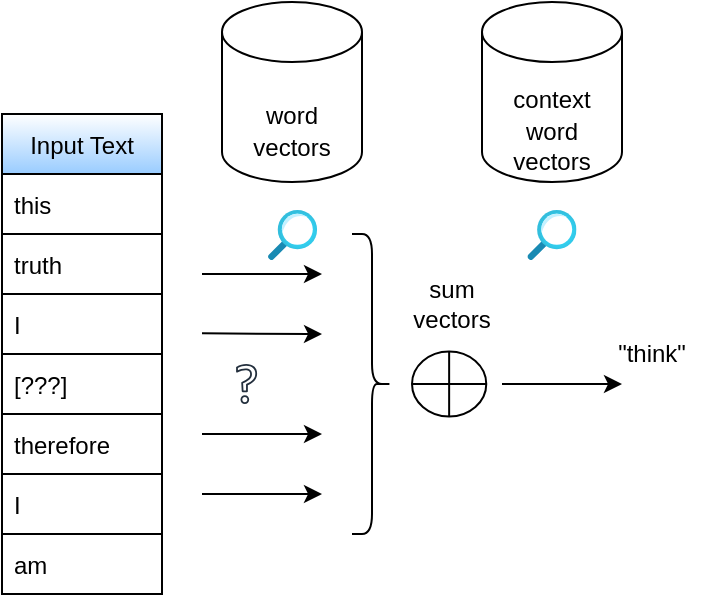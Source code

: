 <mxfile version="17.4.4" type="device"><diagram id="tBXT0TnDN2-sdLKGNUam" name="Page-1"><mxGraphModel dx="453" dy="602" grid="1" gridSize="10" guides="1" tooltips="1" connect="1" arrows="1" fold="1" page="1" pageScale="1" pageWidth="850" pageHeight="1100" math="0" shadow="0"><root><mxCell id="0"/><mxCell id="1" parent="0"/><mxCell id="GEpMGnH0aLE-mK1SaBBJ-3" value="Input Text" style="swimlane;fontStyle=0;childLayout=stackLayout;horizontal=1;startSize=30;horizontalStack=0;resizeParent=1;resizeParentMax=0;resizeLast=0;collapsible=1;marginBottom=0;gradientColor=#99CCFF;" vertex="1" parent="1"><mxGeometry x="70" y="190" width="80" height="240" as="geometry"/></mxCell><mxCell id="GEpMGnH0aLE-mK1SaBBJ-14" value="this" style="text;strokeColor=default;fillColor=none;align=left;verticalAlign=middle;spacingLeft=4;spacingRight=4;overflow=hidden;points=[[0,0.5],[1,0.5]];portConstraint=eastwest;rotatable=0;" vertex="1" parent="GEpMGnH0aLE-mK1SaBBJ-3"><mxGeometry y="30" width="80" height="30" as="geometry"/></mxCell><mxCell id="GEpMGnH0aLE-mK1SaBBJ-15" value="truth" style="text;strokeColor=default;fillColor=none;align=left;verticalAlign=middle;spacingLeft=4;spacingRight=4;overflow=hidden;points=[[0,0.5],[1,0.5]];portConstraint=eastwest;rotatable=0;" vertex="1" parent="GEpMGnH0aLE-mK1SaBBJ-3"><mxGeometry y="60" width="80" height="30" as="geometry"/></mxCell><mxCell id="GEpMGnH0aLE-mK1SaBBJ-4" value="I" style="text;strokeColor=default;fillColor=none;align=left;verticalAlign=middle;spacingLeft=4;spacingRight=4;overflow=hidden;points=[[0,0.5],[1,0.5]];portConstraint=eastwest;rotatable=0;" vertex="1" parent="GEpMGnH0aLE-mK1SaBBJ-3"><mxGeometry y="90" width="80" height="30" as="geometry"/></mxCell><mxCell id="GEpMGnH0aLE-mK1SaBBJ-5" value="[???]" style="text;strokeColor=default;fillColor=none;align=left;verticalAlign=middle;spacingLeft=4;spacingRight=4;overflow=hidden;points=[[0,0.5],[1,0.5]];portConstraint=eastwest;rotatable=0;" vertex="1" parent="GEpMGnH0aLE-mK1SaBBJ-3"><mxGeometry y="120" width="80" height="30" as="geometry"/></mxCell><mxCell id="GEpMGnH0aLE-mK1SaBBJ-6" value="therefore" style="text;strokeColor=default;fillColor=none;align=left;verticalAlign=middle;spacingLeft=4;spacingRight=4;overflow=hidden;points=[[0,0.5],[1,0.5]];portConstraint=eastwest;rotatable=0;" vertex="1" parent="GEpMGnH0aLE-mK1SaBBJ-3"><mxGeometry y="150" width="80" height="30" as="geometry"/></mxCell><mxCell id="GEpMGnH0aLE-mK1SaBBJ-8" value="I" style="text;strokeColor=default;fillColor=none;align=left;verticalAlign=middle;spacingLeft=4;spacingRight=4;overflow=hidden;points=[[0,0.5],[1,0.5]];portConstraint=eastwest;rotatable=0;" vertex="1" parent="GEpMGnH0aLE-mK1SaBBJ-3"><mxGeometry y="180" width="80" height="30" as="geometry"/></mxCell><mxCell id="GEpMGnH0aLE-mK1SaBBJ-7" value="am" style="text;strokeColor=default;fillColor=none;align=left;verticalAlign=middle;spacingLeft=4;spacingRight=4;overflow=hidden;points=[[0,0.5],[1,0.5]];portConstraint=eastwest;rotatable=0;" vertex="1" parent="GEpMGnH0aLE-mK1SaBBJ-3"><mxGeometry y="210" width="80" height="30" as="geometry"/></mxCell><mxCell id="GEpMGnH0aLE-mK1SaBBJ-12" value="" style="shape=orEllipse;perimeter=ellipsePerimeter;whiteSpace=wrap;html=1;backgroundOutline=1;strokeColor=default;gradientColor=none;" vertex="1" parent="1"><mxGeometry x="275" y="308.75" width="37.14" height="32.5" as="geometry"/></mxCell><mxCell id="GEpMGnH0aLE-mK1SaBBJ-13" value="" style="shape=curlyBracket;whiteSpace=wrap;html=1;rounded=1;flipH=1;strokeColor=default;gradientColor=none;" vertex="1" parent="1"><mxGeometry x="245" y="250" width="20" height="150" as="geometry"/></mxCell><mxCell id="GEpMGnH0aLE-mK1SaBBJ-16" value="sum&lt;br&gt;vectors" style="text;html=1;strokeColor=none;fillColor=none;align=center;verticalAlign=middle;whiteSpace=wrap;rounded=0;" vertex="1" parent="1"><mxGeometry x="265" y="270" width="60" height="30" as="geometry"/></mxCell><mxCell id="GEpMGnH0aLE-mK1SaBBJ-17" value="" style="shape=cylinder3;whiteSpace=wrap;html=1;boundedLbl=1;backgroundOutline=1;size=15;strokeColor=default;gradientColor=none;" vertex="1" parent="1"><mxGeometry x="310" y="134" width="70" height="90" as="geometry"/></mxCell><mxCell id="GEpMGnH0aLE-mK1SaBBJ-1" value="&lt;p style=&quot;line-height: 1.3&quot;&gt;context&lt;br&gt;word vectors&lt;/p&gt;" style="text;html=1;strokeColor=none;fillColor=none;align=center;verticalAlign=middle;whiteSpace=wrap;rounded=0;" vertex="1" parent="1"><mxGeometry x="315" y="184" width="60" height="30" as="geometry"/></mxCell><mxCell id="GEpMGnH0aLE-mK1SaBBJ-21" value="" style="endArrow=classic;html=1;rounded=0;entryX=0.25;entryY=1;entryDx=0;entryDy=0;" edge="1" parent="1" target="GEpMGnH0aLE-mK1SaBBJ-22"><mxGeometry width="50" height="50" relative="1" as="geometry"><mxPoint x="320" y="325" as="sourcePoint"/><mxPoint x="400" y="324.83" as="targetPoint"/></mxGeometry></mxCell><mxCell id="GEpMGnH0aLE-mK1SaBBJ-22" value="&quot;think&quot;" style="text;html=1;strokeColor=none;fillColor=none;align=center;verticalAlign=middle;whiteSpace=wrap;rounded=0;" vertex="1" parent="1"><mxGeometry x="365" y="295" width="60" height="30" as="geometry"/></mxCell><mxCell id="GEpMGnH0aLE-mK1SaBBJ-23" value="" style="aspect=fixed;html=1;points=[];align=center;image;fontSize=12;image=img/lib/azure2/general/Search.svg;strokeColor=default;gradientColor=none;" vertex="1" parent="1"><mxGeometry x="332.69" y="238" width="24.62" height="25" as="geometry"/></mxCell><mxCell id="GEpMGnH0aLE-mK1SaBBJ-25" value="" style="shape=cylinder3;whiteSpace=wrap;html=1;boundedLbl=1;backgroundOutline=1;size=15;strokeColor=default;gradientColor=none;" vertex="1" parent="1"><mxGeometry x="180" y="134" width="70" height="90" as="geometry"/></mxCell><mxCell id="GEpMGnH0aLE-mK1SaBBJ-26" value="&lt;p style=&quot;line-height: 1.3&quot;&gt;word vectors&lt;/p&gt;" style="text;html=1;strokeColor=none;fillColor=none;align=center;verticalAlign=middle;whiteSpace=wrap;rounded=0;" vertex="1" parent="1"><mxGeometry x="185" y="184" width="60" height="30" as="geometry"/></mxCell><mxCell id="GEpMGnH0aLE-mK1SaBBJ-27" value="" style="endArrow=classic;html=1;rounded=0;" edge="1" parent="1"><mxGeometry width="50" height="50" relative="1" as="geometry"><mxPoint x="170" y="270" as="sourcePoint"/><mxPoint x="230" y="270" as="targetPoint"/></mxGeometry></mxCell><mxCell id="GEpMGnH0aLE-mK1SaBBJ-28" value="" style="endArrow=classic;html=1;rounded=0;" edge="1" parent="1"><mxGeometry width="50" height="50" relative="1" as="geometry"><mxPoint x="170" y="299.67" as="sourcePoint"/><mxPoint x="230" y="300" as="targetPoint"/></mxGeometry></mxCell><mxCell id="GEpMGnH0aLE-mK1SaBBJ-29" value="" style="endArrow=classic;html=1;rounded=0;" edge="1" parent="1"><mxGeometry width="50" height="50" relative="1" as="geometry"><mxPoint x="170" y="350.0" as="sourcePoint"/><mxPoint x="230" y="350" as="targetPoint"/></mxGeometry></mxCell><mxCell id="GEpMGnH0aLE-mK1SaBBJ-30" value="" style="endArrow=classic;html=1;rounded=0;" edge="1" parent="1"><mxGeometry width="50" height="50" relative="1" as="geometry"><mxPoint x="170" y="380" as="sourcePoint"/><mxPoint x="230" y="380" as="targetPoint"/></mxGeometry></mxCell><mxCell id="GEpMGnH0aLE-mK1SaBBJ-31" value="" style="aspect=fixed;html=1;points=[];align=center;image;fontSize=12;image=img/lib/azure2/general/Search.svg;strokeColor=default;gradientColor=none;" vertex="1" parent="1"><mxGeometry x="203" y="238" width="24.62" height="25" as="geometry"/></mxCell><mxCell id="GEpMGnH0aLE-mK1SaBBJ-32" value="" style="sketch=0;outlineConnect=0;fontColor=#232F3E;gradientColor=none;fillColor=#232F3D;strokeColor=none;dashed=0;verticalLabelPosition=bottom;verticalAlign=top;align=center;html=1;fontSize=12;fontStyle=0;aspect=fixed;pointerEvents=1;shape=mxgraph.aws4.question;" vertex="1" parent="1"><mxGeometry x="187.05" y="315" width="10.51" height="20" as="geometry"/></mxCell></root></mxGraphModel></diagram></mxfile>